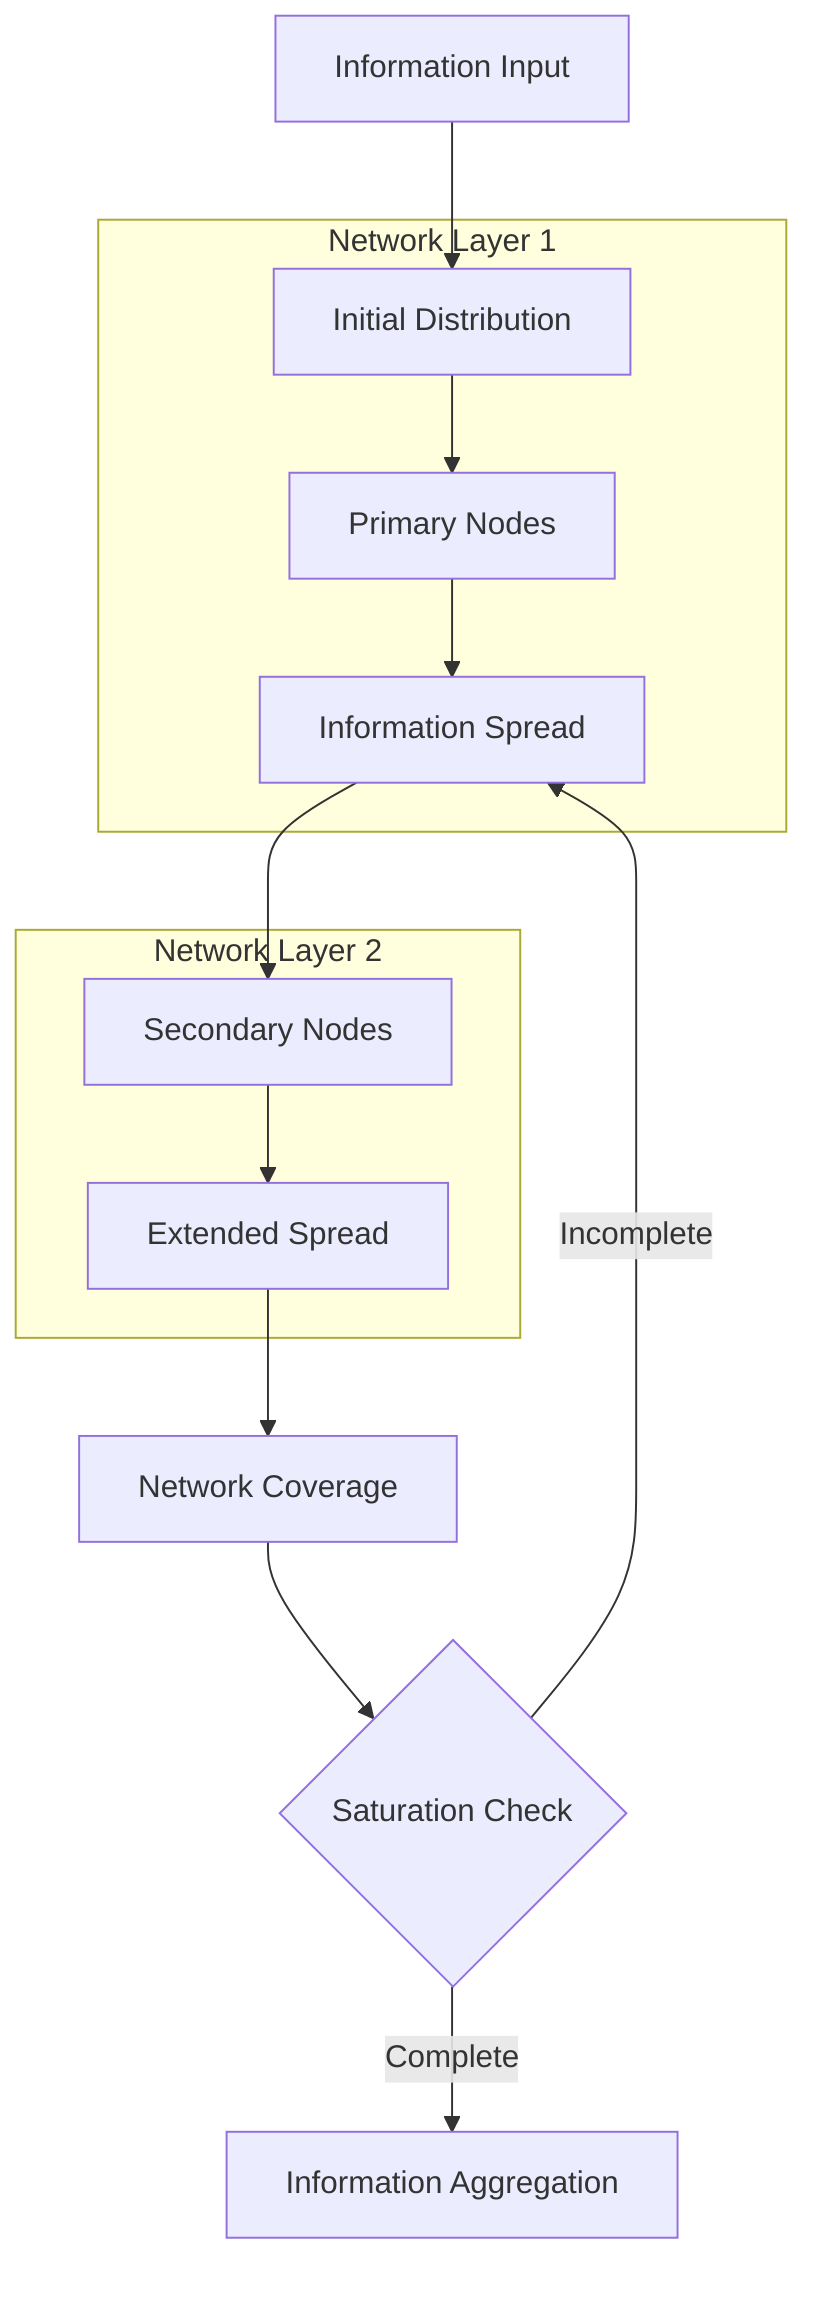 flowchart TD
    A[Information Input] --> B[Initial Distribution]
    
    subgraph Network Layer 1
        B --> C[Primary Nodes]
        C --> D[Information Spread]
    end
    
    subgraph Network Layer 2
        D --> E[Secondary Nodes]
        E --> F[Extended Spread]
    end
    
    F --> G[Network Coverage]
    G --> H{Saturation Check}
    H -->|Complete| I[Information Aggregation]
    H -->|Incomplete| D